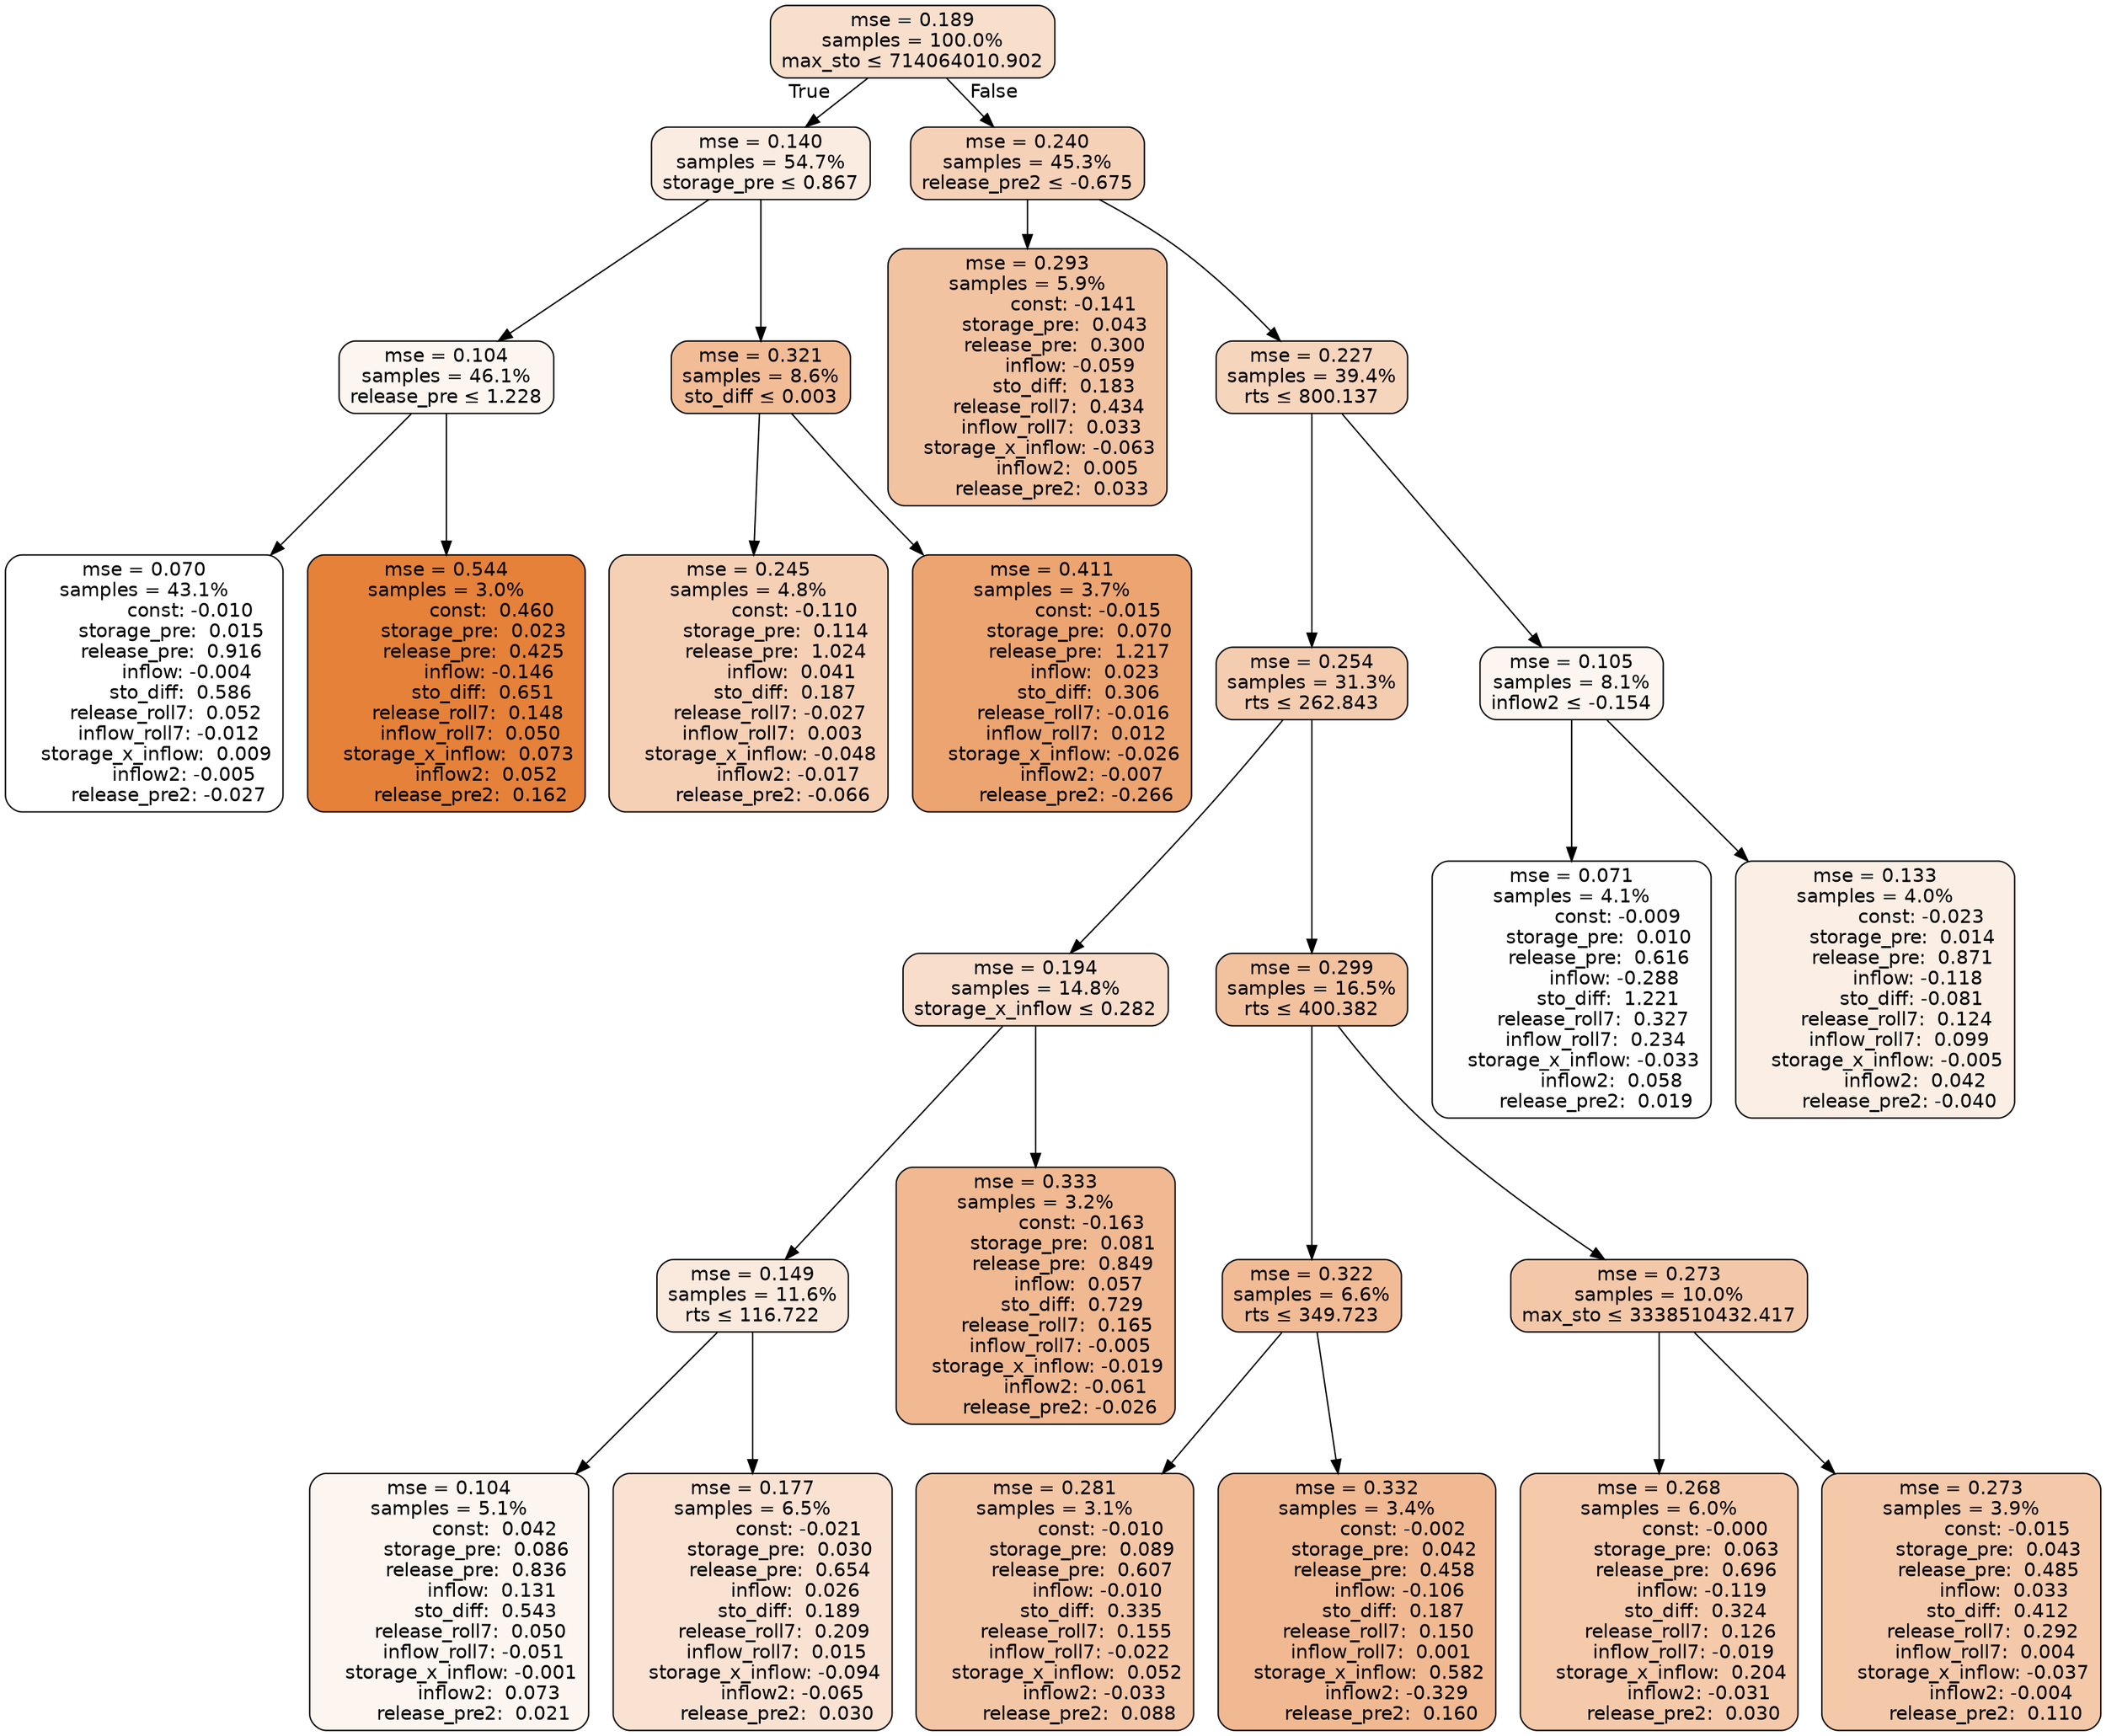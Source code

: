 digraph tree {
bgcolor="transparent"
node [shape=rectangle, style="filled, rounded", color="black", fontname=helvetica] ;
edge [fontname=helvetica] ;
	"0" [label="mse = 0.189
samples = 100.0%
max_sto &le; 714064010.902", fillcolor="#f8dfcc"]
	"1" [label="mse = 0.140
samples = 54.7%
storage_pre &le; 0.867", fillcolor="#fbece1"]
	"2" [label="mse = 0.104
samples = 46.1%
release_pre &le; 1.228", fillcolor="#fdf5f0"]
	"3" [label="mse = 0.070
samples = 43.1%
               const: -0.010
         storage_pre:  0.015
         release_pre:  0.916
              inflow: -0.004
            sto_diff:  0.586
       release_roll7:  0.052
        inflow_roll7: -0.012
    storage_x_inflow:  0.009
             inflow2: -0.005
        release_pre2: -0.027", fillcolor="#ffffff"]
	"4" [label="mse = 0.544
samples = 3.0%
               const:  0.460
         storage_pre:  0.023
         release_pre:  0.425
              inflow: -0.146
            sto_diff:  0.651
       release_roll7:  0.148
        inflow_roll7:  0.050
    storage_x_inflow:  0.073
             inflow2:  0.052
        release_pre2:  0.162", fillcolor="#e58139"]
	"5" [label="mse = 0.321
samples = 8.6%
sto_diff &le; 0.003", fillcolor="#f1bc96"]
	"6" [label="mse = 0.245
samples = 4.8%
               const: -0.110
         storage_pre:  0.114
         release_pre:  1.024
              inflow:  0.041
            sto_diff:  0.187
       release_roll7: -0.027
        inflow_roll7:  0.003
    storage_x_inflow: -0.048
             inflow2: -0.017
        release_pre2: -0.066", fillcolor="#f5d0b5"]
	"7" [label="mse = 0.411
samples = 3.7%
               const: -0.015
         storage_pre:  0.070
         release_pre:  1.217
              inflow:  0.023
            sto_diff:  0.306
       release_roll7: -0.016
        inflow_roll7:  0.012
    storage_x_inflow: -0.026
             inflow2: -0.007
        release_pre2: -0.266", fillcolor="#eca470"]
	"8" [label="mse = 0.240
samples = 45.3%
release_pre2 &le; -0.675", fillcolor="#f5d1b7"]
	"9" [label="mse = 0.293
samples = 5.9%
               const: -0.141
         storage_pre:  0.043
         release_pre:  0.300
              inflow: -0.059
            sto_diff:  0.183
       release_roll7:  0.434
        inflow_roll7:  0.033
    storage_x_inflow: -0.063
             inflow2:  0.005
        release_pre2:  0.033", fillcolor="#f2c3a1"]
	"10" [label="mse = 0.227
samples = 39.4%
rts &le; 800.137", fillcolor="#f6d5bd"]
	"11" [label="mse = 0.254
samples = 31.3%
rts &le; 262.843", fillcolor="#f4cdb1"]
	"12" [label="mse = 0.194
samples = 14.8%
storage_x_inflow &le; 0.282", fillcolor="#f8ddcb"]
	"13" [label="mse = 0.149
samples = 11.6%
rts &le; 116.722", fillcolor="#faeade"]
	"14" [label="mse = 0.104
samples = 5.1%
               const:  0.042
         storage_pre:  0.086
         release_pre:  0.836
              inflow:  0.131
            sto_diff:  0.543
       release_roll7:  0.050
        inflow_roll7: -0.051
    storage_x_inflow: -0.001
             inflow2:  0.073
        release_pre2:  0.021", fillcolor="#fdf5f0"]
	"15" [label="mse = 0.177
samples = 6.5%
               const: -0.021
         storage_pre:  0.030
         release_pre:  0.654
              inflow:  0.026
            sto_diff:  0.189
       release_roll7:  0.209
        inflow_roll7:  0.015
    storage_x_inflow: -0.094
             inflow2: -0.065
        release_pre2:  0.030", fillcolor="#f9e2d2"]
	"16" [label="mse = 0.333
samples = 3.2%
               const: -0.163
         storage_pre:  0.081
         release_pre:  0.849
              inflow:  0.057
            sto_diff:  0.729
       release_roll7:  0.165
        inflow_roll7: -0.005
    storage_x_inflow: -0.019
             inflow2: -0.061
        release_pre2: -0.026", fillcolor="#f0b991"]
	"17" [label="mse = 0.299
samples = 16.5%
rts &le; 400.382", fillcolor="#f2c29f"]
	"18" [label="mse = 0.322
samples = 6.6%
rts &le; 349.723", fillcolor="#f1bb95"]
	"19" [label="mse = 0.281
samples = 3.1%
               const: -0.010
         storage_pre:  0.089
         release_pre:  0.607
              inflow: -0.010
            sto_diff:  0.335
       release_roll7:  0.155
        inflow_roll7: -0.022
    storage_x_inflow:  0.052
             inflow2: -0.033
        release_pre2:  0.088", fillcolor="#f3c6a6"]
	"20" [label="mse = 0.332
samples = 3.4%
               const: -0.002
         storage_pre:  0.042
         release_pre:  0.458
              inflow: -0.106
            sto_diff:  0.187
       release_roll7:  0.150
        inflow_roll7:  0.001
    storage_x_inflow:  0.582
             inflow2: -0.329
        release_pre2:  0.160", fillcolor="#f0b991"]
	"21" [label="mse = 0.273
samples = 10.0%
max_sto &le; 3338510432.417", fillcolor="#f3c8a9"]
	"22" [label="mse = 0.268
samples = 6.0%
               const: -0.000
         storage_pre:  0.063
         release_pre:  0.696
              inflow: -0.119
            sto_diff:  0.324
       release_roll7:  0.126
        inflow_roll7: -0.019
    storage_x_inflow:  0.204
             inflow2: -0.031
        release_pre2:  0.030", fillcolor="#f4caab"]
	"23" [label="mse = 0.273
samples = 3.9%
               const: -0.015
         storage_pre:  0.043
         release_pre:  0.485
              inflow:  0.033
            sto_diff:  0.412
       release_roll7:  0.292
        inflow_roll7:  0.004
    storage_x_inflow: -0.037
             inflow2: -0.004
        release_pre2:  0.110", fillcolor="#f3c9aa"]
	"24" [label="mse = 0.105
samples = 8.1%
inflow2 &le; -0.154", fillcolor="#fdf5f0"]
	"25" [label="mse = 0.071
samples = 4.1%
               const: -0.009
         storage_pre:  0.010
         release_pre:  0.616
              inflow: -0.288
            sto_diff:  1.221
       release_roll7:  0.327
        inflow_roll7:  0.234
    storage_x_inflow: -0.033
             inflow2:  0.058
        release_pre2:  0.019", fillcolor="#fefefe"]
	"26" [label="mse = 0.133
samples = 4.0%
               const: -0.023
         storage_pre:  0.014
         release_pre:  0.871
              inflow: -0.118
            sto_diff: -0.081
       release_roll7:  0.124
        inflow_roll7:  0.099
    storage_x_inflow: -0.005
             inflow2:  0.042
        release_pre2: -0.040", fillcolor="#fbeee4"]

	"0" -> "1" [labeldistance=2.5, labelangle=45, headlabel="True"]
	"1" -> "2"
	"2" -> "3"
	"2" -> "4"
	"1" -> "5"
	"5" -> "6"
	"5" -> "7"
	"0" -> "8" [labeldistance=2.5, labelangle=-45, headlabel="False"]
	"8" -> "9"
	"8" -> "10"
	"10" -> "11"
	"11" -> "12"
	"12" -> "13"
	"13" -> "14"
	"13" -> "15"
	"12" -> "16"
	"11" -> "17"
	"17" -> "18"
	"18" -> "19"
	"18" -> "20"
	"17" -> "21"
	"21" -> "22"
	"21" -> "23"
	"10" -> "24"
	"24" -> "25"
	"24" -> "26"
}
